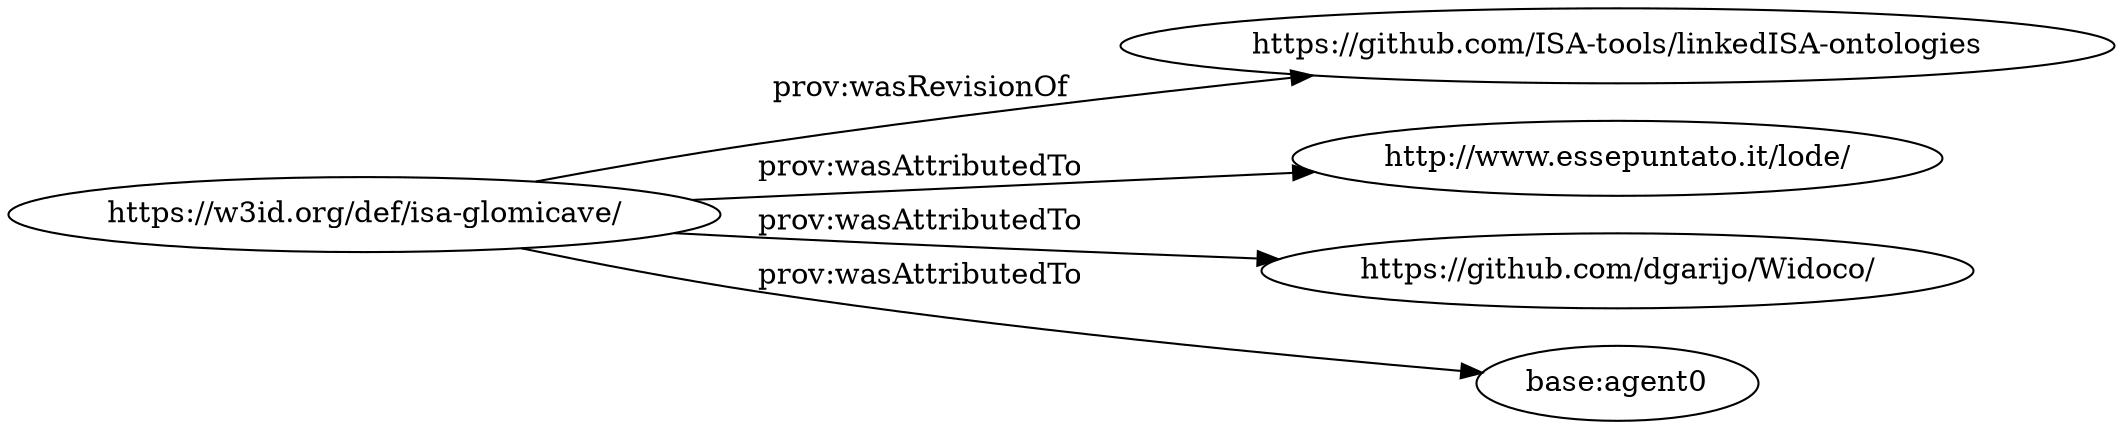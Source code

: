 digraph ar2dtool_diagram { 
rankdir=LR;
size="1501"
	"https://w3id.org/def/isa-glomicave/" -> "https://github.com/ISA-tools/linkedISA-ontologies" [ label = "prov:wasRevisionOf" ];
	"https://w3id.org/def/isa-glomicave/" -> "http://www.essepuntato.it/lode/" [ label = "prov:wasAttributedTo" ];
	"https://w3id.org/def/isa-glomicave/" -> "https://github.com/dgarijo/Widoco/" [ label = "prov:wasAttributedTo" ];
	"https://w3id.org/def/isa-glomicave/" -> "base:agent0" [ label = "prov:wasAttributedTo" ];

}
